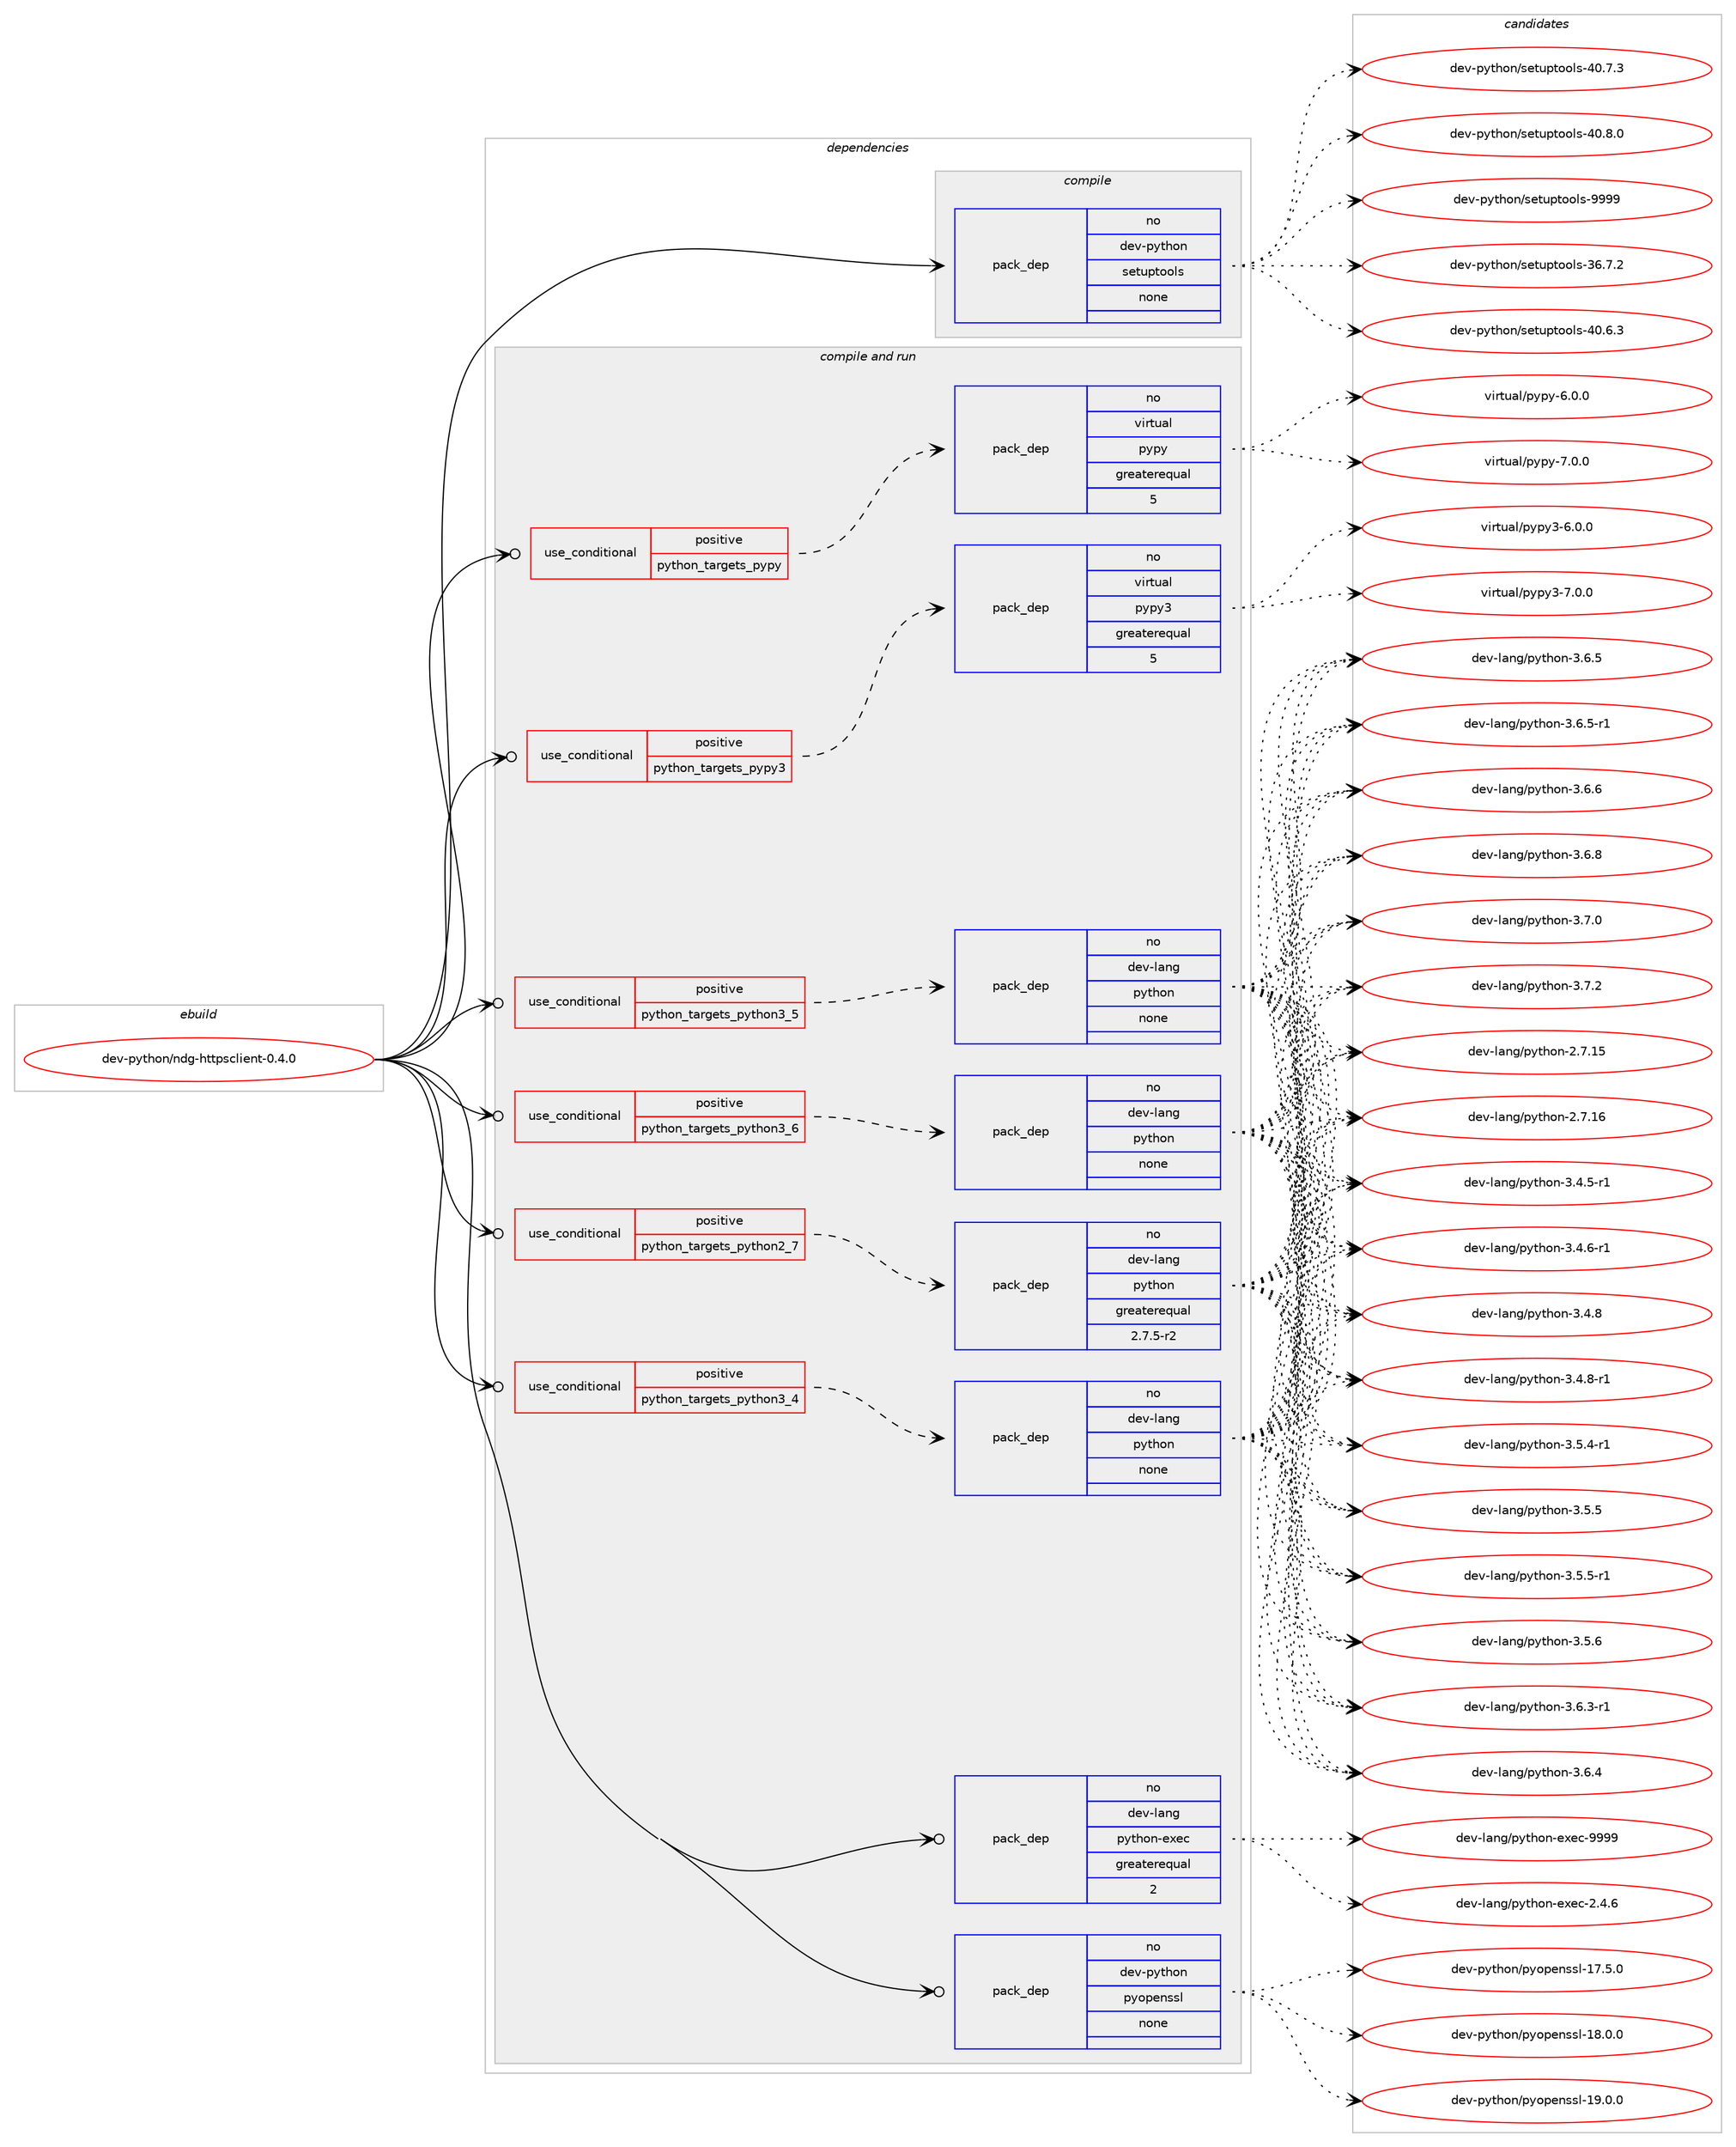digraph prolog {

# *************
# Graph options
# *************

newrank=true;
concentrate=true;
compound=true;
graph [rankdir=LR,fontname=Helvetica,fontsize=10,ranksep=1.5];#, ranksep=2.5, nodesep=0.2];
edge  [arrowhead=vee];
node  [fontname=Helvetica,fontsize=10];

# **********
# The ebuild
# **********

subgraph cluster_leftcol {
color=gray;
rank=same;
label=<<i>ebuild</i>>;
id [label="dev-python/ndg-httpsclient-0.4.0", color=red, width=4, href="../dev-python/ndg-httpsclient-0.4.0.svg"];
}

# ****************
# The dependencies
# ****************

subgraph cluster_midcol {
color=gray;
label=<<i>dependencies</i>>;
subgraph cluster_compile {
fillcolor="#eeeeee";
style=filled;
label=<<i>compile</i>>;
subgraph pack1019052 {
dependency1420293 [label=<<TABLE BORDER="0" CELLBORDER="1" CELLSPACING="0" CELLPADDING="4" WIDTH="220"><TR><TD ROWSPAN="6" CELLPADDING="30">pack_dep</TD></TR><TR><TD WIDTH="110">no</TD></TR><TR><TD>dev-python</TD></TR><TR><TD>setuptools</TD></TR><TR><TD>none</TD></TR><TR><TD></TD></TR></TABLE>>, shape=none, color=blue];
}
id:e -> dependency1420293:w [weight=20,style="solid",arrowhead="vee"];
}
subgraph cluster_compileandrun {
fillcolor="#eeeeee";
style=filled;
label=<<i>compile and run</i>>;
subgraph cond377967 {
dependency1420294 [label=<<TABLE BORDER="0" CELLBORDER="1" CELLSPACING="0" CELLPADDING="4"><TR><TD ROWSPAN="3" CELLPADDING="10">use_conditional</TD></TR><TR><TD>positive</TD></TR><TR><TD>python_targets_pypy</TD></TR></TABLE>>, shape=none, color=red];
subgraph pack1019053 {
dependency1420295 [label=<<TABLE BORDER="0" CELLBORDER="1" CELLSPACING="0" CELLPADDING="4" WIDTH="220"><TR><TD ROWSPAN="6" CELLPADDING="30">pack_dep</TD></TR><TR><TD WIDTH="110">no</TD></TR><TR><TD>virtual</TD></TR><TR><TD>pypy</TD></TR><TR><TD>greaterequal</TD></TR><TR><TD>5</TD></TR></TABLE>>, shape=none, color=blue];
}
dependency1420294:e -> dependency1420295:w [weight=20,style="dashed",arrowhead="vee"];
}
id:e -> dependency1420294:w [weight=20,style="solid",arrowhead="odotvee"];
subgraph cond377968 {
dependency1420296 [label=<<TABLE BORDER="0" CELLBORDER="1" CELLSPACING="0" CELLPADDING="4"><TR><TD ROWSPAN="3" CELLPADDING="10">use_conditional</TD></TR><TR><TD>positive</TD></TR><TR><TD>python_targets_pypy3</TD></TR></TABLE>>, shape=none, color=red];
subgraph pack1019054 {
dependency1420297 [label=<<TABLE BORDER="0" CELLBORDER="1" CELLSPACING="0" CELLPADDING="4" WIDTH="220"><TR><TD ROWSPAN="6" CELLPADDING="30">pack_dep</TD></TR><TR><TD WIDTH="110">no</TD></TR><TR><TD>virtual</TD></TR><TR><TD>pypy3</TD></TR><TR><TD>greaterequal</TD></TR><TR><TD>5</TD></TR></TABLE>>, shape=none, color=blue];
}
dependency1420296:e -> dependency1420297:w [weight=20,style="dashed",arrowhead="vee"];
}
id:e -> dependency1420296:w [weight=20,style="solid",arrowhead="odotvee"];
subgraph cond377969 {
dependency1420298 [label=<<TABLE BORDER="0" CELLBORDER="1" CELLSPACING="0" CELLPADDING="4"><TR><TD ROWSPAN="3" CELLPADDING="10">use_conditional</TD></TR><TR><TD>positive</TD></TR><TR><TD>python_targets_python2_7</TD></TR></TABLE>>, shape=none, color=red];
subgraph pack1019055 {
dependency1420299 [label=<<TABLE BORDER="0" CELLBORDER="1" CELLSPACING="0" CELLPADDING="4" WIDTH="220"><TR><TD ROWSPAN="6" CELLPADDING="30">pack_dep</TD></TR><TR><TD WIDTH="110">no</TD></TR><TR><TD>dev-lang</TD></TR><TR><TD>python</TD></TR><TR><TD>greaterequal</TD></TR><TR><TD>2.7.5-r2</TD></TR></TABLE>>, shape=none, color=blue];
}
dependency1420298:e -> dependency1420299:w [weight=20,style="dashed",arrowhead="vee"];
}
id:e -> dependency1420298:w [weight=20,style="solid",arrowhead="odotvee"];
subgraph cond377970 {
dependency1420300 [label=<<TABLE BORDER="0" CELLBORDER="1" CELLSPACING="0" CELLPADDING="4"><TR><TD ROWSPAN="3" CELLPADDING="10">use_conditional</TD></TR><TR><TD>positive</TD></TR><TR><TD>python_targets_python3_4</TD></TR></TABLE>>, shape=none, color=red];
subgraph pack1019056 {
dependency1420301 [label=<<TABLE BORDER="0" CELLBORDER="1" CELLSPACING="0" CELLPADDING="4" WIDTH="220"><TR><TD ROWSPAN="6" CELLPADDING="30">pack_dep</TD></TR><TR><TD WIDTH="110">no</TD></TR><TR><TD>dev-lang</TD></TR><TR><TD>python</TD></TR><TR><TD>none</TD></TR><TR><TD></TD></TR></TABLE>>, shape=none, color=blue];
}
dependency1420300:e -> dependency1420301:w [weight=20,style="dashed",arrowhead="vee"];
}
id:e -> dependency1420300:w [weight=20,style="solid",arrowhead="odotvee"];
subgraph cond377971 {
dependency1420302 [label=<<TABLE BORDER="0" CELLBORDER="1" CELLSPACING="0" CELLPADDING="4"><TR><TD ROWSPAN="3" CELLPADDING="10">use_conditional</TD></TR><TR><TD>positive</TD></TR><TR><TD>python_targets_python3_5</TD></TR></TABLE>>, shape=none, color=red];
subgraph pack1019057 {
dependency1420303 [label=<<TABLE BORDER="0" CELLBORDER="1" CELLSPACING="0" CELLPADDING="4" WIDTH="220"><TR><TD ROWSPAN="6" CELLPADDING="30">pack_dep</TD></TR><TR><TD WIDTH="110">no</TD></TR><TR><TD>dev-lang</TD></TR><TR><TD>python</TD></TR><TR><TD>none</TD></TR><TR><TD></TD></TR></TABLE>>, shape=none, color=blue];
}
dependency1420302:e -> dependency1420303:w [weight=20,style="dashed",arrowhead="vee"];
}
id:e -> dependency1420302:w [weight=20,style="solid",arrowhead="odotvee"];
subgraph cond377972 {
dependency1420304 [label=<<TABLE BORDER="0" CELLBORDER="1" CELLSPACING="0" CELLPADDING="4"><TR><TD ROWSPAN="3" CELLPADDING="10">use_conditional</TD></TR><TR><TD>positive</TD></TR><TR><TD>python_targets_python3_6</TD></TR></TABLE>>, shape=none, color=red];
subgraph pack1019058 {
dependency1420305 [label=<<TABLE BORDER="0" CELLBORDER="1" CELLSPACING="0" CELLPADDING="4" WIDTH="220"><TR><TD ROWSPAN="6" CELLPADDING="30">pack_dep</TD></TR><TR><TD WIDTH="110">no</TD></TR><TR><TD>dev-lang</TD></TR><TR><TD>python</TD></TR><TR><TD>none</TD></TR><TR><TD></TD></TR></TABLE>>, shape=none, color=blue];
}
dependency1420304:e -> dependency1420305:w [weight=20,style="dashed",arrowhead="vee"];
}
id:e -> dependency1420304:w [weight=20,style="solid",arrowhead="odotvee"];
subgraph pack1019059 {
dependency1420306 [label=<<TABLE BORDER="0" CELLBORDER="1" CELLSPACING="0" CELLPADDING="4" WIDTH="220"><TR><TD ROWSPAN="6" CELLPADDING="30">pack_dep</TD></TR><TR><TD WIDTH="110">no</TD></TR><TR><TD>dev-lang</TD></TR><TR><TD>python-exec</TD></TR><TR><TD>greaterequal</TD></TR><TR><TD>2</TD></TR></TABLE>>, shape=none, color=blue];
}
id:e -> dependency1420306:w [weight=20,style="solid",arrowhead="odotvee"];
subgraph pack1019060 {
dependency1420307 [label=<<TABLE BORDER="0" CELLBORDER="1" CELLSPACING="0" CELLPADDING="4" WIDTH="220"><TR><TD ROWSPAN="6" CELLPADDING="30">pack_dep</TD></TR><TR><TD WIDTH="110">no</TD></TR><TR><TD>dev-python</TD></TR><TR><TD>pyopenssl</TD></TR><TR><TD>none</TD></TR><TR><TD></TD></TR></TABLE>>, shape=none, color=blue];
}
id:e -> dependency1420307:w [weight=20,style="solid",arrowhead="odotvee"];
}
subgraph cluster_run {
fillcolor="#eeeeee";
style=filled;
label=<<i>run</i>>;
}
}

# **************
# The candidates
# **************

subgraph cluster_choices {
rank=same;
color=gray;
label=<<i>candidates</i>>;

subgraph choice1019052 {
color=black;
nodesep=1;
choice100101118451121211161041111104711510111611711211611111110811545515446554650 [label="dev-python/setuptools-36.7.2", color=red, width=4,href="../dev-python/setuptools-36.7.2.svg"];
choice100101118451121211161041111104711510111611711211611111110811545524846544651 [label="dev-python/setuptools-40.6.3", color=red, width=4,href="../dev-python/setuptools-40.6.3.svg"];
choice100101118451121211161041111104711510111611711211611111110811545524846554651 [label="dev-python/setuptools-40.7.3", color=red, width=4,href="../dev-python/setuptools-40.7.3.svg"];
choice100101118451121211161041111104711510111611711211611111110811545524846564648 [label="dev-python/setuptools-40.8.0", color=red, width=4,href="../dev-python/setuptools-40.8.0.svg"];
choice10010111845112121116104111110471151011161171121161111111081154557575757 [label="dev-python/setuptools-9999", color=red, width=4,href="../dev-python/setuptools-9999.svg"];
dependency1420293:e -> choice100101118451121211161041111104711510111611711211611111110811545515446554650:w [style=dotted,weight="100"];
dependency1420293:e -> choice100101118451121211161041111104711510111611711211611111110811545524846544651:w [style=dotted,weight="100"];
dependency1420293:e -> choice100101118451121211161041111104711510111611711211611111110811545524846554651:w [style=dotted,weight="100"];
dependency1420293:e -> choice100101118451121211161041111104711510111611711211611111110811545524846564648:w [style=dotted,weight="100"];
dependency1420293:e -> choice10010111845112121116104111110471151011161171121161111111081154557575757:w [style=dotted,weight="100"];
}
subgraph choice1019053 {
color=black;
nodesep=1;
choice1181051141161179710847112121112121455446484648 [label="virtual/pypy-6.0.0", color=red, width=4,href="../virtual/pypy-6.0.0.svg"];
choice1181051141161179710847112121112121455546484648 [label="virtual/pypy-7.0.0", color=red, width=4,href="../virtual/pypy-7.0.0.svg"];
dependency1420295:e -> choice1181051141161179710847112121112121455446484648:w [style=dotted,weight="100"];
dependency1420295:e -> choice1181051141161179710847112121112121455546484648:w [style=dotted,weight="100"];
}
subgraph choice1019054 {
color=black;
nodesep=1;
choice118105114116117971084711212111212151455446484648 [label="virtual/pypy3-6.0.0", color=red, width=4,href="../virtual/pypy3-6.0.0.svg"];
choice118105114116117971084711212111212151455546484648 [label="virtual/pypy3-7.0.0", color=red, width=4,href="../virtual/pypy3-7.0.0.svg"];
dependency1420297:e -> choice118105114116117971084711212111212151455446484648:w [style=dotted,weight="100"];
dependency1420297:e -> choice118105114116117971084711212111212151455546484648:w [style=dotted,weight="100"];
}
subgraph choice1019055 {
color=black;
nodesep=1;
choice10010111845108971101034711212111610411111045504655464953 [label="dev-lang/python-2.7.15", color=red, width=4,href="../dev-lang/python-2.7.15.svg"];
choice10010111845108971101034711212111610411111045504655464954 [label="dev-lang/python-2.7.16", color=red, width=4,href="../dev-lang/python-2.7.16.svg"];
choice1001011184510897110103471121211161041111104551465246534511449 [label="dev-lang/python-3.4.5-r1", color=red, width=4,href="../dev-lang/python-3.4.5-r1.svg"];
choice1001011184510897110103471121211161041111104551465246544511449 [label="dev-lang/python-3.4.6-r1", color=red, width=4,href="../dev-lang/python-3.4.6-r1.svg"];
choice100101118451089711010347112121116104111110455146524656 [label="dev-lang/python-3.4.8", color=red, width=4,href="../dev-lang/python-3.4.8.svg"];
choice1001011184510897110103471121211161041111104551465246564511449 [label="dev-lang/python-3.4.8-r1", color=red, width=4,href="../dev-lang/python-3.4.8-r1.svg"];
choice1001011184510897110103471121211161041111104551465346524511449 [label="dev-lang/python-3.5.4-r1", color=red, width=4,href="../dev-lang/python-3.5.4-r1.svg"];
choice100101118451089711010347112121116104111110455146534653 [label="dev-lang/python-3.5.5", color=red, width=4,href="../dev-lang/python-3.5.5.svg"];
choice1001011184510897110103471121211161041111104551465346534511449 [label="dev-lang/python-3.5.5-r1", color=red, width=4,href="../dev-lang/python-3.5.5-r1.svg"];
choice100101118451089711010347112121116104111110455146534654 [label="dev-lang/python-3.5.6", color=red, width=4,href="../dev-lang/python-3.5.6.svg"];
choice1001011184510897110103471121211161041111104551465446514511449 [label="dev-lang/python-3.6.3-r1", color=red, width=4,href="../dev-lang/python-3.6.3-r1.svg"];
choice100101118451089711010347112121116104111110455146544652 [label="dev-lang/python-3.6.4", color=red, width=4,href="../dev-lang/python-3.6.4.svg"];
choice100101118451089711010347112121116104111110455146544653 [label="dev-lang/python-3.6.5", color=red, width=4,href="../dev-lang/python-3.6.5.svg"];
choice1001011184510897110103471121211161041111104551465446534511449 [label="dev-lang/python-3.6.5-r1", color=red, width=4,href="../dev-lang/python-3.6.5-r1.svg"];
choice100101118451089711010347112121116104111110455146544654 [label="dev-lang/python-3.6.6", color=red, width=4,href="../dev-lang/python-3.6.6.svg"];
choice100101118451089711010347112121116104111110455146544656 [label="dev-lang/python-3.6.8", color=red, width=4,href="../dev-lang/python-3.6.8.svg"];
choice100101118451089711010347112121116104111110455146554648 [label="dev-lang/python-3.7.0", color=red, width=4,href="../dev-lang/python-3.7.0.svg"];
choice100101118451089711010347112121116104111110455146554650 [label="dev-lang/python-3.7.2", color=red, width=4,href="../dev-lang/python-3.7.2.svg"];
dependency1420299:e -> choice10010111845108971101034711212111610411111045504655464953:w [style=dotted,weight="100"];
dependency1420299:e -> choice10010111845108971101034711212111610411111045504655464954:w [style=dotted,weight="100"];
dependency1420299:e -> choice1001011184510897110103471121211161041111104551465246534511449:w [style=dotted,weight="100"];
dependency1420299:e -> choice1001011184510897110103471121211161041111104551465246544511449:w [style=dotted,weight="100"];
dependency1420299:e -> choice100101118451089711010347112121116104111110455146524656:w [style=dotted,weight="100"];
dependency1420299:e -> choice1001011184510897110103471121211161041111104551465246564511449:w [style=dotted,weight="100"];
dependency1420299:e -> choice1001011184510897110103471121211161041111104551465346524511449:w [style=dotted,weight="100"];
dependency1420299:e -> choice100101118451089711010347112121116104111110455146534653:w [style=dotted,weight="100"];
dependency1420299:e -> choice1001011184510897110103471121211161041111104551465346534511449:w [style=dotted,weight="100"];
dependency1420299:e -> choice100101118451089711010347112121116104111110455146534654:w [style=dotted,weight="100"];
dependency1420299:e -> choice1001011184510897110103471121211161041111104551465446514511449:w [style=dotted,weight="100"];
dependency1420299:e -> choice100101118451089711010347112121116104111110455146544652:w [style=dotted,weight="100"];
dependency1420299:e -> choice100101118451089711010347112121116104111110455146544653:w [style=dotted,weight="100"];
dependency1420299:e -> choice1001011184510897110103471121211161041111104551465446534511449:w [style=dotted,weight="100"];
dependency1420299:e -> choice100101118451089711010347112121116104111110455146544654:w [style=dotted,weight="100"];
dependency1420299:e -> choice100101118451089711010347112121116104111110455146544656:w [style=dotted,weight="100"];
dependency1420299:e -> choice100101118451089711010347112121116104111110455146554648:w [style=dotted,weight="100"];
dependency1420299:e -> choice100101118451089711010347112121116104111110455146554650:w [style=dotted,weight="100"];
}
subgraph choice1019056 {
color=black;
nodesep=1;
choice10010111845108971101034711212111610411111045504655464953 [label="dev-lang/python-2.7.15", color=red, width=4,href="../dev-lang/python-2.7.15.svg"];
choice10010111845108971101034711212111610411111045504655464954 [label="dev-lang/python-2.7.16", color=red, width=4,href="../dev-lang/python-2.7.16.svg"];
choice1001011184510897110103471121211161041111104551465246534511449 [label="dev-lang/python-3.4.5-r1", color=red, width=4,href="../dev-lang/python-3.4.5-r1.svg"];
choice1001011184510897110103471121211161041111104551465246544511449 [label="dev-lang/python-3.4.6-r1", color=red, width=4,href="../dev-lang/python-3.4.6-r1.svg"];
choice100101118451089711010347112121116104111110455146524656 [label="dev-lang/python-3.4.8", color=red, width=4,href="../dev-lang/python-3.4.8.svg"];
choice1001011184510897110103471121211161041111104551465246564511449 [label="dev-lang/python-3.4.8-r1", color=red, width=4,href="../dev-lang/python-3.4.8-r1.svg"];
choice1001011184510897110103471121211161041111104551465346524511449 [label="dev-lang/python-3.5.4-r1", color=red, width=4,href="../dev-lang/python-3.5.4-r1.svg"];
choice100101118451089711010347112121116104111110455146534653 [label="dev-lang/python-3.5.5", color=red, width=4,href="../dev-lang/python-3.5.5.svg"];
choice1001011184510897110103471121211161041111104551465346534511449 [label="dev-lang/python-3.5.5-r1", color=red, width=4,href="../dev-lang/python-3.5.5-r1.svg"];
choice100101118451089711010347112121116104111110455146534654 [label="dev-lang/python-3.5.6", color=red, width=4,href="../dev-lang/python-3.5.6.svg"];
choice1001011184510897110103471121211161041111104551465446514511449 [label="dev-lang/python-3.6.3-r1", color=red, width=4,href="../dev-lang/python-3.6.3-r1.svg"];
choice100101118451089711010347112121116104111110455146544652 [label="dev-lang/python-3.6.4", color=red, width=4,href="../dev-lang/python-3.6.4.svg"];
choice100101118451089711010347112121116104111110455146544653 [label="dev-lang/python-3.6.5", color=red, width=4,href="../dev-lang/python-3.6.5.svg"];
choice1001011184510897110103471121211161041111104551465446534511449 [label="dev-lang/python-3.6.5-r1", color=red, width=4,href="../dev-lang/python-3.6.5-r1.svg"];
choice100101118451089711010347112121116104111110455146544654 [label="dev-lang/python-3.6.6", color=red, width=4,href="../dev-lang/python-3.6.6.svg"];
choice100101118451089711010347112121116104111110455146544656 [label="dev-lang/python-3.6.8", color=red, width=4,href="../dev-lang/python-3.6.8.svg"];
choice100101118451089711010347112121116104111110455146554648 [label="dev-lang/python-3.7.0", color=red, width=4,href="../dev-lang/python-3.7.0.svg"];
choice100101118451089711010347112121116104111110455146554650 [label="dev-lang/python-3.7.2", color=red, width=4,href="../dev-lang/python-3.7.2.svg"];
dependency1420301:e -> choice10010111845108971101034711212111610411111045504655464953:w [style=dotted,weight="100"];
dependency1420301:e -> choice10010111845108971101034711212111610411111045504655464954:w [style=dotted,weight="100"];
dependency1420301:e -> choice1001011184510897110103471121211161041111104551465246534511449:w [style=dotted,weight="100"];
dependency1420301:e -> choice1001011184510897110103471121211161041111104551465246544511449:w [style=dotted,weight="100"];
dependency1420301:e -> choice100101118451089711010347112121116104111110455146524656:w [style=dotted,weight="100"];
dependency1420301:e -> choice1001011184510897110103471121211161041111104551465246564511449:w [style=dotted,weight="100"];
dependency1420301:e -> choice1001011184510897110103471121211161041111104551465346524511449:w [style=dotted,weight="100"];
dependency1420301:e -> choice100101118451089711010347112121116104111110455146534653:w [style=dotted,weight="100"];
dependency1420301:e -> choice1001011184510897110103471121211161041111104551465346534511449:w [style=dotted,weight="100"];
dependency1420301:e -> choice100101118451089711010347112121116104111110455146534654:w [style=dotted,weight="100"];
dependency1420301:e -> choice1001011184510897110103471121211161041111104551465446514511449:w [style=dotted,weight="100"];
dependency1420301:e -> choice100101118451089711010347112121116104111110455146544652:w [style=dotted,weight="100"];
dependency1420301:e -> choice100101118451089711010347112121116104111110455146544653:w [style=dotted,weight="100"];
dependency1420301:e -> choice1001011184510897110103471121211161041111104551465446534511449:w [style=dotted,weight="100"];
dependency1420301:e -> choice100101118451089711010347112121116104111110455146544654:w [style=dotted,weight="100"];
dependency1420301:e -> choice100101118451089711010347112121116104111110455146544656:w [style=dotted,weight="100"];
dependency1420301:e -> choice100101118451089711010347112121116104111110455146554648:w [style=dotted,weight="100"];
dependency1420301:e -> choice100101118451089711010347112121116104111110455146554650:w [style=dotted,weight="100"];
}
subgraph choice1019057 {
color=black;
nodesep=1;
choice10010111845108971101034711212111610411111045504655464953 [label="dev-lang/python-2.7.15", color=red, width=4,href="../dev-lang/python-2.7.15.svg"];
choice10010111845108971101034711212111610411111045504655464954 [label="dev-lang/python-2.7.16", color=red, width=4,href="../dev-lang/python-2.7.16.svg"];
choice1001011184510897110103471121211161041111104551465246534511449 [label="dev-lang/python-3.4.5-r1", color=red, width=4,href="../dev-lang/python-3.4.5-r1.svg"];
choice1001011184510897110103471121211161041111104551465246544511449 [label="dev-lang/python-3.4.6-r1", color=red, width=4,href="../dev-lang/python-3.4.6-r1.svg"];
choice100101118451089711010347112121116104111110455146524656 [label="dev-lang/python-3.4.8", color=red, width=4,href="../dev-lang/python-3.4.8.svg"];
choice1001011184510897110103471121211161041111104551465246564511449 [label="dev-lang/python-3.4.8-r1", color=red, width=4,href="../dev-lang/python-3.4.8-r1.svg"];
choice1001011184510897110103471121211161041111104551465346524511449 [label="dev-lang/python-3.5.4-r1", color=red, width=4,href="../dev-lang/python-3.5.4-r1.svg"];
choice100101118451089711010347112121116104111110455146534653 [label="dev-lang/python-3.5.5", color=red, width=4,href="../dev-lang/python-3.5.5.svg"];
choice1001011184510897110103471121211161041111104551465346534511449 [label="dev-lang/python-3.5.5-r1", color=red, width=4,href="../dev-lang/python-3.5.5-r1.svg"];
choice100101118451089711010347112121116104111110455146534654 [label="dev-lang/python-3.5.6", color=red, width=4,href="../dev-lang/python-3.5.6.svg"];
choice1001011184510897110103471121211161041111104551465446514511449 [label="dev-lang/python-3.6.3-r1", color=red, width=4,href="../dev-lang/python-3.6.3-r1.svg"];
choice100101118451089711010347112121116104111110455146544652 [label="dev-lang/python-3.6.4", color=red, width=4,href="../dev-lang/python-3.6.4.svg"];
choice100101118451089711010347112121116104111110455146544653 [label="dev-lang/python-3.6.5", color=red, width=4,href="../dev-lang/python-3.6.5.svg"];
choice1001011184510897110103471121211161041111104551465446534511449 [label="dev-lang/python-3.6.5-r1", color=red, width=4,href="../dev-lang/python-3.6.5-r1.svg"];
choice100101118451089711010347112121116104111110455146544654 [label="dev-lang/python-3.6.6", color=red, width=4,href="../dev-lang/python-3.6.6.svg"];
choice100101118451089711010347112121116104111110455146544656 [label="dev-lang/python-3.6.8", color=red, width=4,href="../dev-lang/python-3.6.8.svg"];
choice100101118451089711010347112121116104111110455146554648 [label="dev-lang/python-3.7.0", color=red, width=4,href="../dev-lang/python-3.7.0.svg"];
choice100101118451089711010347112121116104111110455146554650 [label="dev-lang/python-3.7.2", color=red, width=4,href="../dev-lang/python-3.7.2.svg"];
dependency1420303:e -> choice10010111845108971101034711212111610411111045504655464953:w [style=dotted,weight="100"];
dependency1420303:e -> choice10010111845108971101034711212111610411111045504655464954:w [style=dotted,weight="100"];
dependency1420303:e -> choice1001011184510897110103471121211161041111104551465246534511449:w [style=dotted,weight="100"];
dependency1420303:e -> choice1001011184510897110103471121211161041111104551465246544511449:w [style=dotted,weight="100"];
dependency1420303:e -> choice100101118451089711010347112121116104111110455146524656:w [style=dotted,weight="100"];
dependency1420303:e -> choice1001011184510897110103471121211161041111104551465246564511449:w [style=dotted,weight="100"];
dependency1420303:e -> choice1001011184510897110103471121211161041111104551465346524511449:w [style=dotted,weight="100"];
dependency1420303:e -> choice100101118451089711010347112121116104111110455146534653:w [style=dotted,weight="100"];
dependency1420303:e -> choice1001011184510897110103471121211161041111104551465346534511449:w [style=dotted,weight="100"];
dependency1420303:e -> choice100101118451089711010347112121116104111110455146534654:w [style=dotted,weight="100"];
dependency1420303:e -> choice1001011184510897110103471121211161041111104551465446514511449:w [style=dotted,weight="100"];
dependency1420303:e -> choice100101118451089711010347112121116104111110455146544652:w [style=dotted,weight="100"];
dependency1420303:e -> choice100101118451089711010347112121116104111110455146544653:w [style=dotted,weight="100"];
dependency1420303:e -> choice1001011184510897110103471121211161041111104551465446534511449:w [style=dotted,weight="100"];
dependency1420303:e -> choice100101118451089711010347112121116104111110455146544654:w [style=dotted,weight="100"];
dependency1420303:e -> choice100101118451089711010347112121116104111110455146544656:w [style=dotted,weight="100"];
dependency1420303:e -> choice100101118451089711010347112121116104111110455146554648:w [style=dotted,weight="100"];
dependency1420303:e -> choice100101118451089711010347112121116104111110455146554650:w [style=dotted,weight="100"];
}
subgraph choice1019058 {
color=black;
nodesep=1;
choice10010111845108971101034711212111610411111045504655464953 [label="dev-lang/python-2.7.15", color=red, width=4,href="../dev-lang/python-2.7.15.svg"];
choice10010111845108971101034711212111610411111045504655464954 [label="dev-lang/python-2.7.16", color=red, width=4,href="../dev-lang/python-2.7.16.svg"];
choice1001011184510897110103471121211161041111104551465246534511449 [label="dev-lang/python-3.4.5-r1", color=red, width=4,href="../dev-lang/python-3.4.5-r1.svg"];
choice1001011184510897110103471121211161041111104551465246544511449 [label="dev-lang/python-3.4.6-r1", color=red, width=4,href="../dev-lang/python-3.4.6-r1.svg"];
choice100101118451089711010347112121116104111110455146524656 [label="dev-lang/python-3.4.8", color=red, width=4,href="../dev-lang/python-3.4.8.svg"];
choice1001011184510897110103471121211161041111104551465246564511449 [label="dev-lang/python-3.4.8-r1", color=red, width=4,href="../dev-lang/python-3.4.8-r1.svg"];
choice1001011184510897110103471121211161041111104551465346524511449 [label="dev-lang/python-3.5.4-r1", color=red, width=4,href="../dev-lang/python-3.5.4-r1.svg"];
choice100101118451089711010347112121116104111110455146534653 [label="dev-lang/python-3.5.5", color=red, width=4,href="../dev-lang/python-3.5.5.svg"];
choice1001011184510897110103471121211161041111104551465346534511449 [label="dev-lang/python-3.5.5-r1", color=red, width=4,href="../dev-lang/python-3.5.5-r1.svg"];
choice100101118451089711010347112121116104111110455146534654 [label="dev-lang/python-3.5.6", color=red, width=4,href="../dev-lang/python-3.5.6.svg"];
choice1001011184510897110103471121211161041111104551465446514511449 [label="dev-lang/python-3.6.3-r1", color=red, width=4,href="../dev-lang/python-3.6.3-r1.svg"];
choice100101118451089711010347112121116104111110455146544652 [label="dev-lang/python-3.6.4", color=red, width=4,href="../dev-lang/python-3.6.4.svg"];
choice100101118451089711010347112121116104111110455146544653 [label="dev-lang/python-3.6.5", color=red, width=4,href="../dev-lang/python-3.6.5.svg"];
choice1001011184510897110103471121211161041111104551465446534511449 [label="dev-lang/python-3.6.5-r1", color=red, width=4,href="../dev-lang/python-3.6.5-r1.svg"];
choice100101118451089711010347112121116104111110455146544654 [label="dev-lang/python-3.6.6", color=red, width=4,href="../dev-lang/python-3.6.6.svg"];
choice100101118451089711010347112121116104111110455146544656 [label="dev-lang/python-3.6.8", color=red, width=4,href="../dev-lang/python-3.6.8.svg"];
choice100101118451089711010347112121116104111110455146554648 [label="dev-lang/python-3.7.0", color=red, width=4,href="../dev-lang/python-3.7.0.svg"];
choice100101118451089711010347112121116104111110455146554650 [label="dev-lang/python-3.7.2", color=red, width=4,href="../dev-lang/python-3.7.2.svg"];
dependency1420305:e -> choice10010111845108971101034711212111610411111045504655464953:w [style=dotted,weight="100"];
dependency1420305:e -> choice10010111845108971101034711212111610411111045504655464954:w [style=dotted,weight="100"];
dependency1420305:e -> choice1001011184510897110103471121211161041111104551465246534511449:w [style=dotted,weight="100"];
dependency1420305:e -> choice1001011184510897110103471121211161041111104551465246544511449:w [style=dotted,weight="100"];
dependency1420305:e -> choice100101118451089711010347112121116104111110455146524656:w [style=dotted,weight="100"];
dependency1420305:e -> choice1001011184510897110103471121211161041111104551465246564511449:w [style=dotted,weight="100"];
dependency1420305:e -> choice1001011184510897110103471121211161041111104551465346524511449:w [style=dotted,weight="100"];
dependency1420305:e -> choice100101118451089711010347112121116104111110455146534653:w [style=dotted,weight="100"];
dependency1420305:e -> choice1001011184510897110103471121211161041111104551465346534511449:w [style=dotted,weight="100"];
dependency1420305:e -> choice100101118451089711010347112121116104111110455146534654:w [style=dotted,weight="100"];
dependency1420305:e -> choice1001011184510897110103471121211161041111104551465446514511449:w [style=dotted,weight="100"];
dependency1420305:e -> choice100101118451089711010347112121116104111110455146544652:w [style=dotted,weight="100"];
dependency1420305:e -> choice100101118451089711010347112121116104111110455146544653:w [style=dotted,weight="100"];
dependency1420305:e -> choice1001011184510897110103471121211161041111104551465446534511449:w [style=dotted,weight="100"];
dependency1420305:e -> choice100101118451089711010347112121116104111110455146544654:w [style=dotted,weight="100"];
dependency1420305:e -> choice100101118451089711010347112121116104111110455146544656:w [style=dotted,weight="100"];
dependency1420305:e -> choice100101118451089711010347112121116104111110455146554648:w [style=dotted,weight="100"];
dependency1420305:e -> choice100101118451089711010347112121116104111110455146554650:w [style=dotted,weight="100"];
}
subgraph choice1019059 {
color=black;
nodesep=1;
choice1001011184510897110103471121211161041111104510112010199455046524654 [label="dev-lang/python-exec-2.4.6", color=red, width=4,href="../dev-lang/python-exec-2.4.6.svg"];
choice10010111845108971101034711212111610411111045101120101994557575757 [label="dev-lang/python-exec-9999", color=red, width=4,href="../dev-lang/python-exec-9999.svg"];
dependency1420306:e -> choice1001011184510897110103471121211161041111104510112010199455046524654:w [style=dotted,weight="100"];
dependency1420306:e -> choice10010111845108971101034711212111610411111045101120101994557575757:w [style=dotted,weight="100"];
}
subgraph choice1019060 {
color=black;
nodesep=1;
choice100101118451121211161041111104711212111111210111011511510845495546534648 [label="dev-python/pyopenssl-17.5.0", color=red, width=4,href="../dev-python/pyopenssl-17.5.0.svg"];
choice100101118451121211161041111104711212111111210111011511510845495646484648 [label="dev-python/pyopenssl-18.0.0", color=red, width=4,href="../dev-python/pyopenssl-18.0.0.svg"];
choice100101118451121211161041111104711212111111210111011511510845495746484648 [label="dev-python/pyopenssl-19.0.0", color=red, width=4,href="../dev-python/pyopenssl-19.0.0.svg"];
dependency1420307:e -> choice100101118451121211161041111104711212111111210111011511510845495546534648:w [style=dotted,weight="100"];
dependency1420307:e -> choice100101118451121211161041111104711212111111210111011511510845495646484648:w [style=dotted,weight="100"];
dependency1420307:e -> choice100101118451121211161041111104711212111111210111011511510845495746484648:w [style=dotted,weight="100"];
}
}

}
